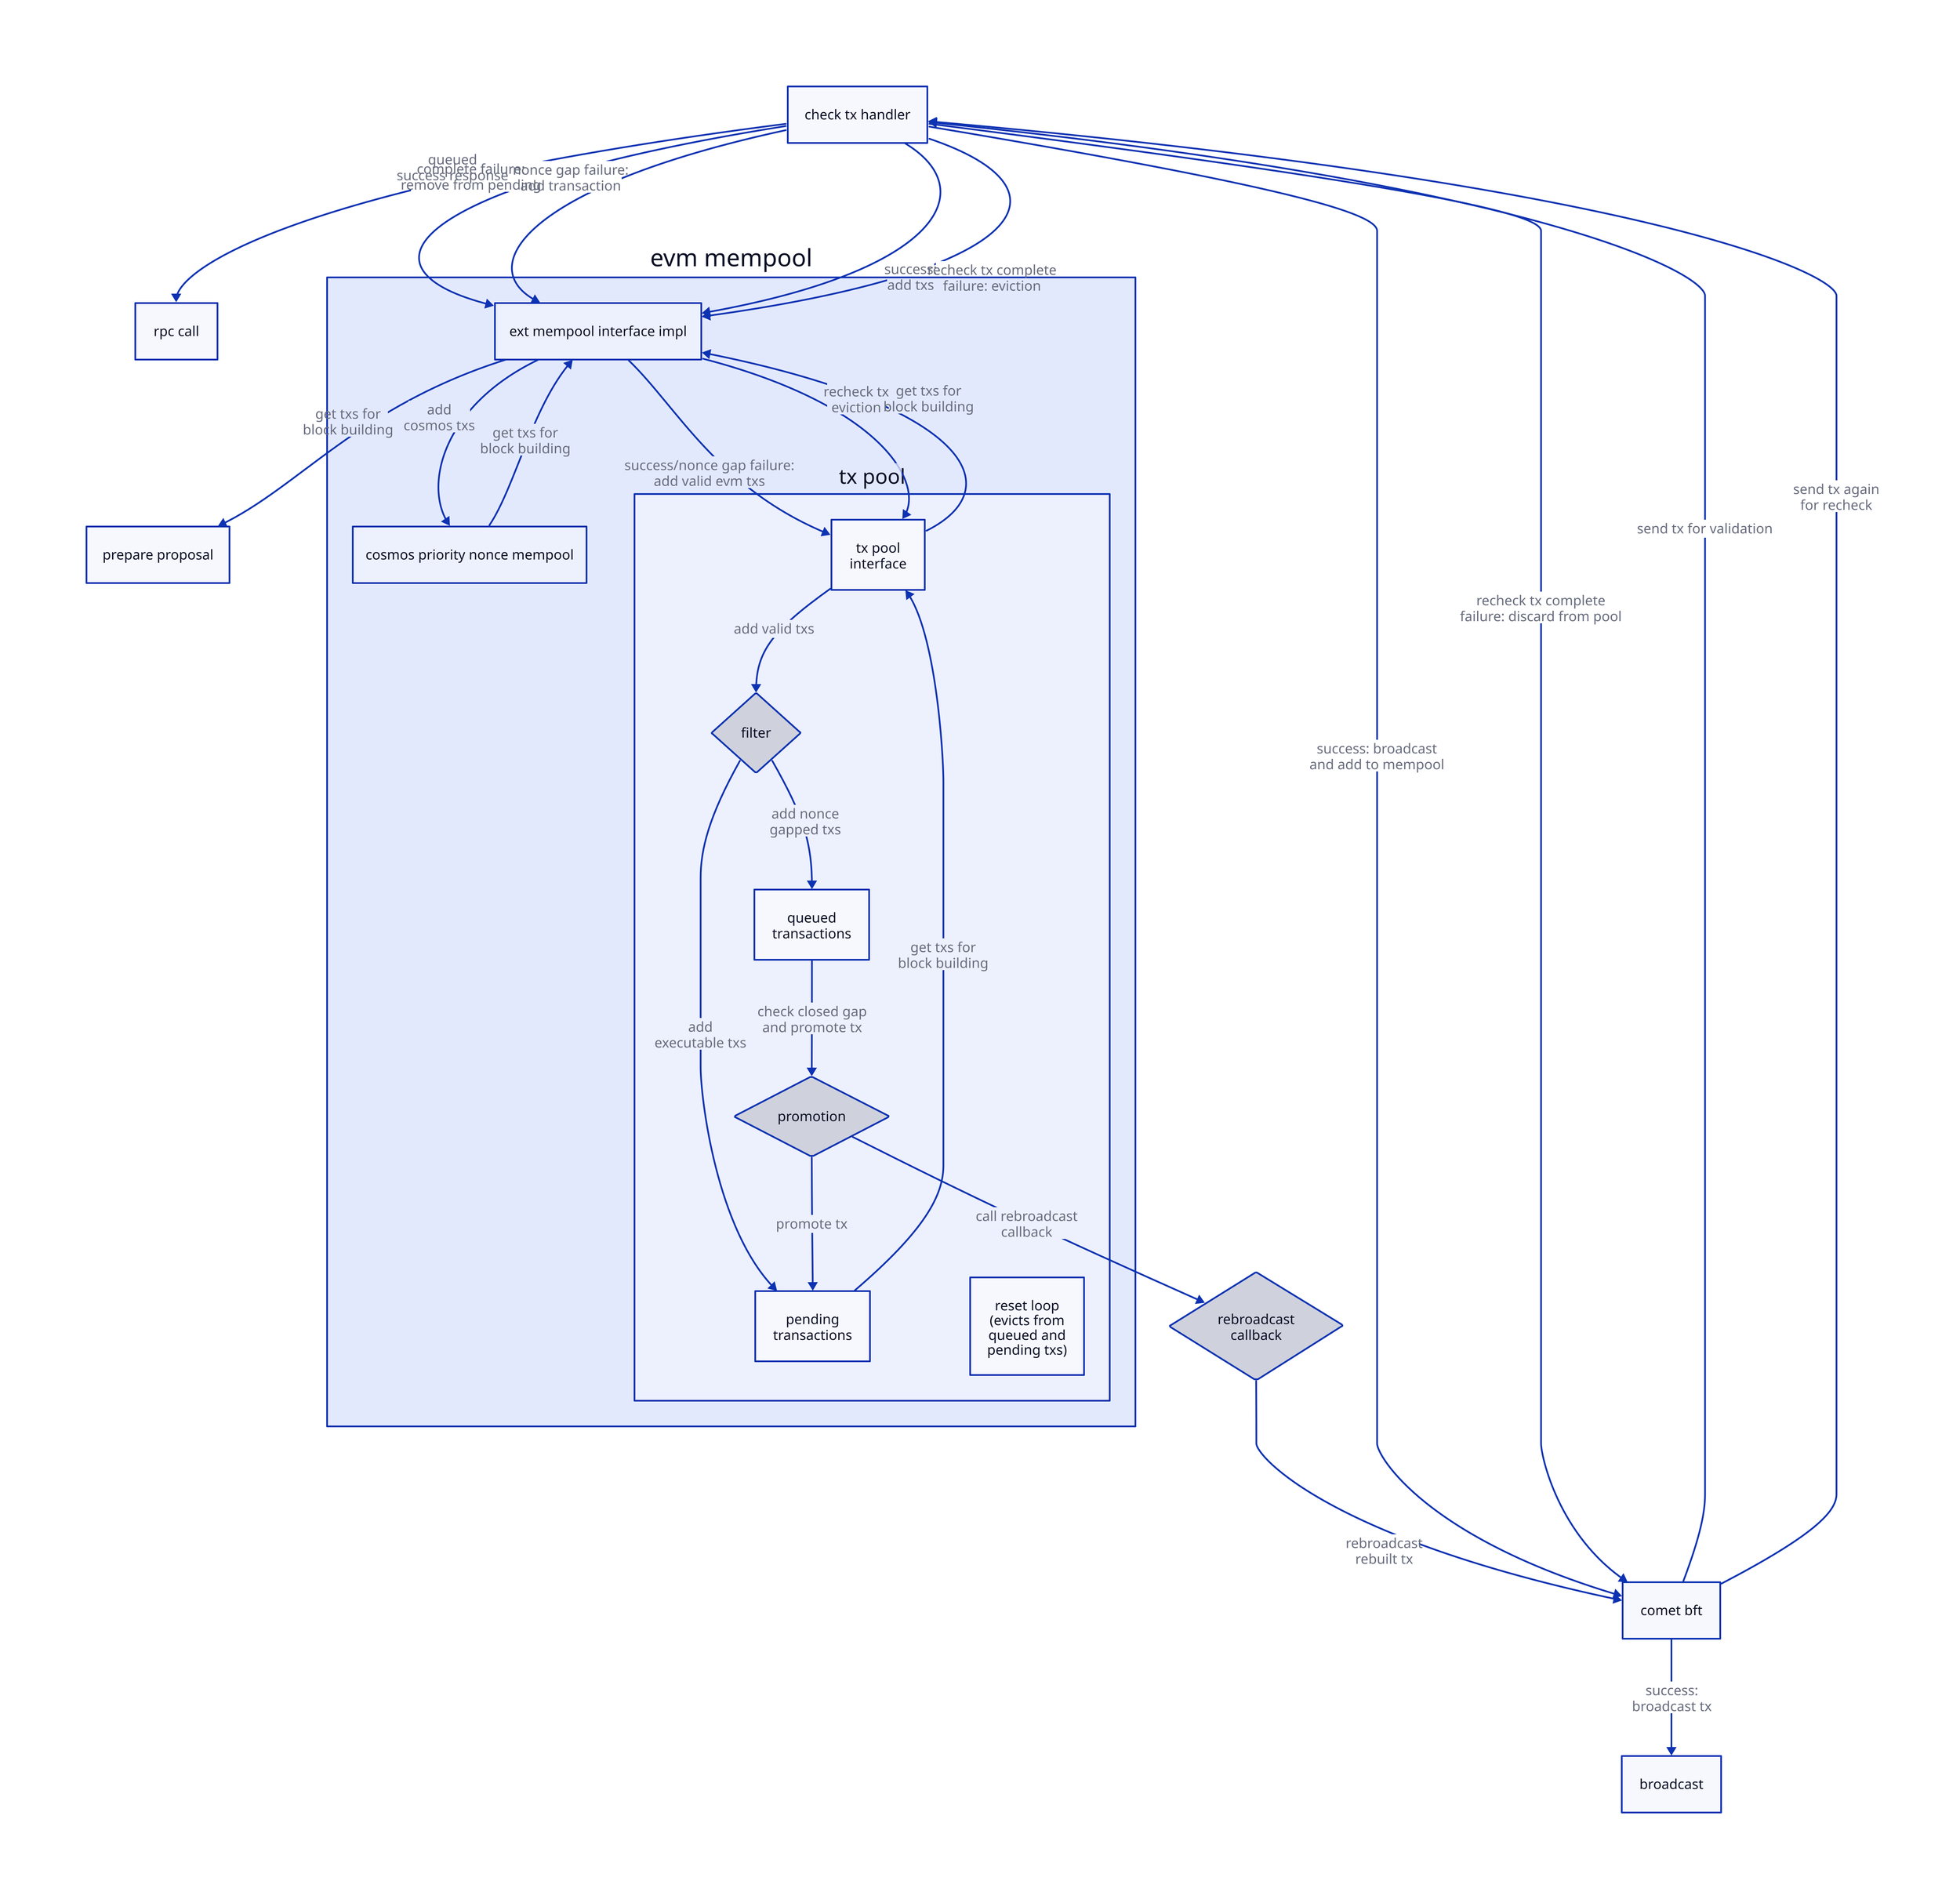 direction: down

# entities
prepare proposal
check tx handler
comet bft
rpc call
broadcast
rebroadcast\ncallback: { shape: diamond }
evm mempool: {
    direction: down

    # entities
    ext mempool interface impl
    cosmos priority nonce mempool
    tx pool: {
        direction: down

        # entities
        queued\ntransactions
        pending\ntransactions
        tx pool\ninterface
        reset loop\n(evicts from\nqueued and\npending txs)
        promotion: {shape: diamond }
        filter: { shape: diamond }
        
        # edges
        filter -> queued\ntransactions: add nonce\ngapped txs
        filter -> pending\ntransactions: add\nexecutable txs
        promotion -> pending\ntransactions: promote tx
        queued\ntransactions -> promotion: check closed gap\nand promote tx
        pending\ntransactions -> tx pool\ninterface: get txs for\nblock building
        tx pool\ninterface -> filter: add valid txs
    }
    
    # edges
    tx pool.tx pool\ninterface -> ext mempool interface impl: get txs for\nblock building
    
    cosmos priority nonce mempool -> ext mempool interface impl: get txs for\nblock building

    ext mempool interface impl -> tx pool.tx pool\ninterface: success/nonce gap failure:\nadd valid evm txs
    ext mempool interface impl -> tx pool.tx pool\ninterface: recheck tx\neviction
    ext mempool interface impl -> cosmos priority nonce mempool: add\ncosmos txs
}

# edges
rebroadcast\ncallback -> comet bft: rebroadcast\nrebuilt tx

evm mempool.tx pool.promotion -> rebroadcast\ncallback: call rebroadcast\ncallback
evm mempool.ext mempool interface impl -> prepare proposal: get txs for\nblock building

comet bft -> broadcast: success:\nbroadcast tx
comet bft -> check tx handler: send tx for validation
comet bft -> check tx handler: send tx again\nfor recheck

check tx handler -> rpc call: queued\nsuccess response
check tx handler -> comet bft: success: broadcast\nand add to mempool
check tx handler -> comet bft: recheck tx complete\nfailure: discard from pool
check tx handler -> evm mempool.ext mempool interface impl: complete failure:\nremove from pending
check tx handler -> evm mempool.ext mempool interface impl: nonce gap failure:\nadd transaction
check tx handler -> evm mempool.ext mempool interface impl: success:\nadd txs
check tx handler -> evm mempool.ext mempool interface impl: recheck tx complete\nfailure: eviction
